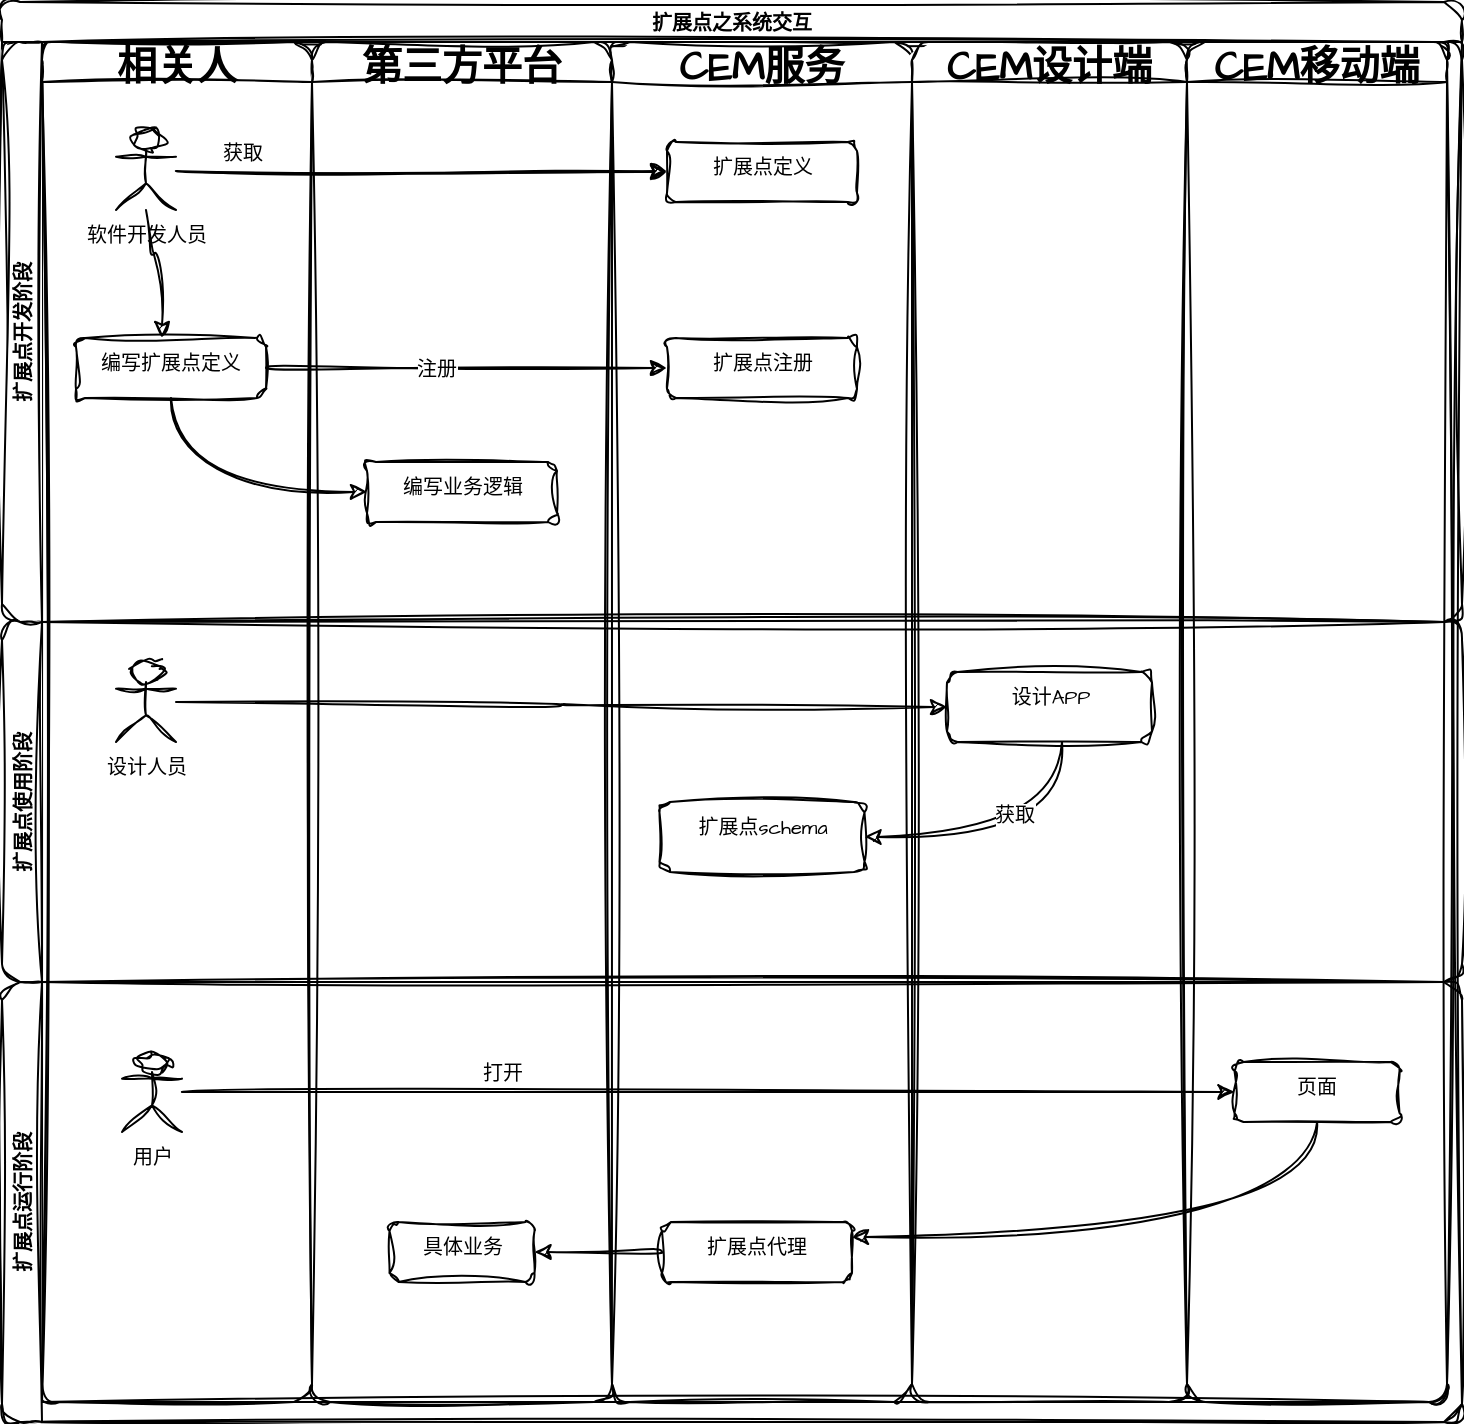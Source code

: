 <mxfile version="20.4.1" type="github">
  <diagram id="h7nDjD3gC27BBP3XfYHH" name="第 1 页">
    <mxGraphModel dx="1261" dy="819" grid="0" gridSize="10" guides="1" tooltips="1" connect="1" arrows="1" fold="1" page="1" pageScale="1" pageWidth="827" pageHeight="1169" math="0" shadow="0">
      <root>
        <mxCell id="0" />
        <mxCell id="1" parent="0" />
        <mxCell id="B_wScZPhjsCMpx-oKt7m-1" value="Pool" style="swimlane;childLayout=stackLayout;resizeParent=1;resizeParentMax=0;startSize=20;horizontal=0;horizontalStack=1;rounded=1;sketch=1;hachureGap=4;jiggle=2;fontFamily=Architects Daughter;fontSource=https%3A%2F%2Ffonts.googleapis.com%2Fcss%3Ffamily%3DArchitects%2BDaughter;fontSize=20;gradientColor=none;" vertex="1" parent="1">
          <mxGeometry x="50" y="80" width="722.5" height="680" as="geometry">
            <mxRectangle x="180" y="80" width="50" height="70" as="alternateBounds" />
          </mxGeometry>
        </mxCell>
        <mxCell id="B_wScZPhjsCMpx-oKt7m-2" value="相关人" style="swimlane;startSize=20;rounded=1;sketch=1;hachureGap=4;jiggle=2;fontFamily=Architects Daughter;fontSource=https%3A%2F%2Ffonts.googleapis.com%2Fcss%3Ffamily%3DArchitects%2BDaughter;fontSize=20;" vertex="1" parent="B_wScZPhjsCMpx-oKt7m-1">
          <mxGeometry x="20" width="135" height="680" as="geometry">
            <mxRectangle x="20" width="50" height="480" as="alternateBounds" />
          </mxGeometry>
        </mxCell>
        <mxCell id="B_wScZPhjsCMpx-oKt7m-15" value="&lt;div style=&quot;&quot;&gt;&lt;span style=&quot;background-color: initial;&quot;&gt;软件开发人员&lt;/span&gt;&lt;/div&gt;" style="shape=umlActor;verticalLabelPosition=bottom;verticalAlign=top;html=1;rounded=1;sketch=1;hachureGap=4;jiggle=2;fontFamily=Architects Daughter;fontSource=https%3A%2F%2Ffonts.googleapis.com%2Fcss%3Ffamily%3DArchitects%2BDaughter;fontSize=10;gradientColor=none;align=center;" vertex="1" parent="B_wScZPhjsCMpx-oKt7m-2">
          <mxGeometry x="37" y="44" width="30" height="40" as="geometry" />
        </mxCell>
        <mxCell id="B_wScZPhjsCMpx-oKt7m-22" value="编写扩展点定义" style="whiteSpace=wrap;html=1;fontSize=10;fontFamily=Architects Daughter;verticalAlign=top;strokeWidth=1;rounded=1;sketch=1;hachureGap=4;jiggle=2;fontSource=https%3A%2F%2Ffonts.googleapis.com%2Fcss%3Ffamily%3DArchitects%2BDaughter;gradientColor=none;" vertex="1" parent="B_wScZPhjsCMpx-oKt7m-2">
          <mxGeometry x="17" y="148" width="95" height="30" as="geometry" />
        </mxCell>
        <mxCell id="B_wScZPhjsCMpx-oKt7m-33" value="设计人员" style="shape=umlActor;verticalLabelPosition=bottom;verticalAlign=top;html=1;rounded=1;sketch=1;hachureGap=4;jiggle=2;fontFamily=Architects Daughter;fontSource=https%3A%2F%2Ffonts.googleapis.com%2Fcss%3Ffamily%3DArchitects%2BDaughter;fontSize=10;gradientColor=none;" vertex="1" parent="B_wScZPhjsCMpx-oKt7m-2">
          <mxGeometry x="37" y="310" width="30" height="40" as="geometry" />
        </mxCell>
        <mxCell id="B_wScZPhjsCMpx-oKt7m-26" value="" style="edgeStyle=orthogonalEdgeStyle;curved=1;rounded=1;sketch=1;hachureGap=4;jiggle=2;orthogonalLoop=1;jettySize=auto;html=1;fontFamily=Architects Daughter;fontSource=https%3A%2F%2Ffonts.googleapis.com%2Fcss%3Ffamily%3DArchitects%2BDaughter;fontSize=10;" edge="1" parent="B_wScZPhjsCMpx-oKt7m-2" source="B_wScZPhjsCMpx-oKt7m-15" target="B_wScZPhjsCMpx-oKt7m-22">
          <mxGeometry relative="1" as="geometry">
            <mxPoint x="140" y="155" as="sourcePoint" />
            <Array as="points">
              <mxPoint x="52" y="106" />
              <mxPoint x="60" y="106" />
            </Array>
          </mxGeometry>
        </mxCell>
        <mxCell id="B_wScZPhjsCMpx-oKt7m-42" value="用户" style="shape=umlActor;verticalLabelPosition=bottom;verticalAlign=top;html=1;rounded=1;sketch=1;hachureGap=4;jiggle=2;fontFamily=Architects Daughter;fontSource=https%3A%2F%2Ffonts.googleapis.com%2Fcss%3Ffamily%3DArchitects%2BDaughter;fontSize=10;gradientColor=none;" vertex="1" parent="B_wScZPhjsCMpx-oKt7m-2">
          <mxGeometry x="40" y="505" width="30" height="40" as="geometry" />
        </mxCell>
        <mxCell id="B_wScZPhjsCMpx-oKt7m-37" value="第三方平台" style="swimlane;startSize=20;rounded=1;sketch=1;hachureGap=4;jiggle=2;fontFamily=Architects Daughter;fontSource=https%3A%2F%2Ffonts.googleapis.com%2Fcss%3Ffamily%3DArchitects%2BDaughter;fontSize=20;" vertex="1" parent="B_wScZPhjsCMpx-oKt7m-1">
          <mxGeometry x="155" width="150" height="680" as="geometry" />
        </mxCell>
        <mxCell id="B_wScZPhjsCMpx-oKt7m-23" style="edgeStyle=orthogonalEdgeStyle;curved=1;rounded=1;sketch=1;hachureGap=4;jiggle=2;orthogonalLoop=1;jettySize=auto;html=1;exitX=0.5;exitY=1;exitDx=0;exitDy=0;fontFamily=Architects Daughter;fontSource=https%3A%2F%2Ffonts.googleapis.com%2Fcss%3Ffamily%3DArchitects%2BDaughter;fontSize=10;" edge="1" parent="B_wScZPhjsCMpx-oKt7m-37">
          <mxGeometry relative="1" as="geometry">
            <mxPoint x="65.5" y="170" as="sourcePoint" />
            <mxPoint x="65.5" y="170" as="targetPoint" />
          </mxGeometry>
        </mxCell>
        <mxCell id="B_wScZPhjsCMpx-oKt7m-39" value="编写业务逻辑" style="whiteSpace=wrap;html=1;fontSize=10;fontFamily=Architects Daughter;verticalAlign=top;strokeWidth=1;rounded=1;sketch=1;hachureGap=4;jiggle=2;fontSource=https%3A%2F%2Ffonts.googleapis.com%2Fcss%3Ffamily%3DArchitects%2BDaughter;gradientColor=none;" vertex="1" parent="B_wScZPhjsCMpx-oKt7m-37">
          <mxGeometry x="27.5" y="210" width="95" height="30" as="geometry" />
        </mxCell>
        <mxCell id="B_wScZPhjsCMpx-oKt7m-56" value="具体业务" style="whiteSpace=wrap;html=1;fontSize=10;fontFamily=Architects Daughter;verticalAlign=top;strokeWidth=1;rounded=1;sketch=1;hachureGap=4;jiggle=2;fontSource=https%3A%2F%2Ffonts.googleapis.com%2Fcss%3Ffamily%3DArchitects%2BDaughter;gradientColor=none;" vertex="1" parent="B_wScZPhjsCMpx-oKt7m-37">
          <mxGeometry x="38.75" y="590" width="72.5" height="30" as="geometry" />
        </mxCell>
        <mxCell id="B_wScZPhjsCMpx-oKt7m-3" value="CEM服务" style="swimlane;startSize=20;rounded=1;sketch=1;hachureGap=4;jiggle=2;fontFamily=Architects Daughter;fontSource=https%3A%2F%2Ffonts.googleapis.com%2Fcss%3Ffamily%3DArchitects%2BDaughter;fontSize=20;" vertex="1" parent="B_wScZPhjsCMpx-oKt7m-1">
          <mxGeometry x="305" width="150" height="680" as="geometry" />
        </mxCell>
        <mxCell id="B_wScZPhjsCMpx-oKt7m-7" value="扩展点定义" style="whiteSpace=wrap;html=1;fontSize=10;fontFamily=Architects Daughter;verticalAlign=top;strokeWidth=1;rounded=1;sketch=1;hachureGap=4;jiggle=2;fontSource=https%3A%2F%2Ffonts.googleapis.com%2Fcss%3Ffamily%3DArchitects%2BDaughter;gradientColor=none;" vertex="1" parent="B_wScZPhjsCMpx-oKt7m-3">
          <mxGeometry x="27.5" y="50" width="95" height="30" as="geometry" />
        </mxCell>
        <mxCell id="B_wScZPhjsCMpx-oKt7m-27" value="扩展点注册" style="whiteSpace=wrap;html=1;fontSize=10;fontFamily=Architects Daughter;verticalAlign=top;strokeWidth=1;rounded=1;sketch=1;hachureGap=4;jiggle=2;fontSource=https%3A%2F%2Ffonts.googleapis.com%2Fcss%3Ffamily%3DArchitects%2BDaughter;gradientColor=none;" vertex="1" parent="B_wScZPhjsCMpx-oKt7m-3">
          <mxGeometry x="27.5" y="148" width="95" height="30" as="geometry" />
        </mxCell>
        <mxCell id="B_wScZPhjsCMpx-oKt7m-53" value="扩展点代理" style="whiteSpace=wrap;html=1;fontSize=10;fontFamily=Architects Daughter;verticalAlign=top;strokeWidth=1;rounded=1;sketch=1;hachureGap=4;jiggle=2;fontSource=https%3A%2F%2Ffonts.googleapis.com%2Fcss%3Ffamily%3DArchitects%2BDaughter;gradientColor=none;" vertex="1" parent="B_wScZPhjsCMpx-oKt7m-3">
          <mxGeometry x="25" y="590" width="95" height="30" as="geometry" />
        </mxCell>
        <mxCell id="B_wScZPhjsCMpx-oKt7m-58" value="扩展点schema" style="whiteSpace=wrap;html=1;fontSize=10;fontFamily=Architects Daughter;verticalAlign=top;rounded=1;sketch=1;hachureGap=4;jiggle=2;fontSource=https%3A%2F%2Ffonts.googleapis.com%2Fcss%3Ffamily%3DArchitects%2BDaughter;gradientColor=none;" vertex="1" parent="B_wScZPhjsCMpx-oKt7m-3">
          <mxGeometry x="23.75" y="380" width="102.5" height="35" as="geometry" />
        </mxCell>
        <mxCell id="B_wScZPhjsCMpx-oKt7m-4" value="CEM设计端" style="swimlane;startSize=20;rounded=1;sketch=1;hachureGap=4;jiggle=2;fontFamily=Architects Daughter;fontSource=https%3A%2F%2Ffonts.googleapis.com%2Fcss%3Ffamily%3DArchitects%2BDaughter;fontSize=20;" vertex="1" parent="B_wScZPhjsCMpx-oKt7m-1">
          <mxGeometry x="455" width="137.5" height="680" as="geometry" />
        </mxCell>
        <mxCell id="B_wScZPhjsCMpx-oKt7m-35" value="设计APP" style="whiteSpace=wrap;html=1;fontSize=10;fontFamily=Architects Daughter;verticalAlign=top;rounded=1;sketch=1;hachureGap=4;jiggle=2;fontSource=https%3A%2F%2Ffonts.googleapis.com%2Fcss%3Ffamily%3DArchitects%2BDaughter;gradientColor=none;" vertex="1" parent="B_wScZPhjsCMpx-oKt7m-4">
          <mxGeometry x="17.5" y="315" width="102.5" height="35" as="geometry" />
        </mxCell>
        <mxCell id="B_wScZPhjsCMpx-oKt7m-5" value="CEM移动端" style="swimlane;startSize=20;rounded=1;sketch=1;hachureGap=4;jiggle=2;fontFamily=Architects Daughter;fontSource=https%3A%2F%2Ffonts.googleapis.com%2Fcss%3Ffamily%3DArchitects%2BDaughter;fontSize=20;" vertex="1" parent="B_wScZPhjsCMpx-oKt7m-1">
          <mxGeometry x="592.5" width="130" height="680" as="geometry" />
        </mxCell>
        <mxCell id="B_wScZPhjsCMpx-oKt7m-49" value="页面" style="whiteSpace=wrap;html=1;fontSize=10;fontFamily=Architects Daughter;verticalAlign=top;rounded=1;sketch=1;hachureGap=4;jiggle=2;fontSource=https%3A%2F%2Ffonts.googleapis.com%2Fcss%3Ffamily%3DArchitects%2BDaughter;gradientColor=none;" vertex="1" parent="B_wScZPhjsCMpx-oKt7m-5">
          <mxGeometry x="23.75" y="510" width="82.5" height="30" as="geometry" />
        </mxCell>
        <mxCell id="B_wScZPhjsCMpx-oKt7m-11" value="" style="edgeStyle=orthogonalEdgeStyle;curved=1;rounded=1;sketch=1;hachureGap=4;jiggle=2;orthogonalLoop=1;jettySize=auto;html=1;fontFamily=Architects Daughter;fontSource=https%3A%2F%2Ffonts.googleapis.com%2Fcss%3Ffamily%3DArchitects%2BDaughter;fontSize=10;" edge="1" parent="B_wScZPhjsCMpx-oKt7m-1" target="B_wScZPhjsCMpx-oKt7m-7">
          <mxGeometry relative="1" as="geometry">
            <mxPoint x="87" y="64.5" as="sourcePoint" />
          </mxGeometry>
        </mxCell>
        <mxCell id="B_wScZPhjsCMpx-oKt7m-12" value="" style="edgeStyle=orthogonalEdgeStyle;curved=1;rounded=1;sketch=1;hachureGap=4;jiggle=2;orthogonalLoop=1;jettySize=auto;html=1;fontFamily=Architects Daughter;fontSource=https%3A%2F%2Ffonts.googleapis.com%2Fcss%3Ffamily%3DArchitects%2BDaughter;fontSize=10;" edge="1" parent="B_wScZPhjsCMpx-oKt7m-1" target="B_wScZPhjsCMpx-oKt7m-7">
          <mxGeometry relative="1" as="geometry">
            <mxPoint x="100" y="65" as="sourcePoint" />
          </mxGeometry>
        </mxCell>
        <mxCell id="B_wScZPhjsCMpx-oKt7m-16" value="获取" style="edgeLabel;html=1;align=center;verticalAlign=middle;resizable=0;points=[];fontSize=10;fontFamily=Architects Daughter;" vertex="1" connectable="0" parent="B_wScZPhjsCMpx-oKt7m-12">
          <mxGeometry x="-0.425" y="-1" relative="1" as="geometry">
            <mxPoint x="-47" y="-12" as="offset" />
          </mxGeometry>
        </mxCell>
        <mxCell id="B_wScZPhjsCMpx-oKt7m-30" value="" style="edgeStyle=orthogonalEdgeStyle;curved=1;rounded=1;sketch=1;hachureGap=4;jiggle=2;orthogonalLoop=1;jettySize=auto;html=1;fontFamily=Architects Daughter;fontSource=https%3A%2F%2Ffonts.googleapis.com%2Fcss%3Ffamily%3DArchitects%2BDaughter;fontSize=10;" edge="1" parent="B_wScZPhjsCMpx-oKt7m-1" source="B_wScZPhjsCMpx-oKt7m-22" target="B_wScZPhjsCMpx-oKt7m-27">
          <mxGeometry relative="1" as="geometry" />
        </mxCell>
        <mxCell id="B_wScZPhjsCMpx-oKt7m-31" value="注册" style="edgeLabel;html=1;align=center;verticalAlign=middle;resizable=0;points=[];fontSize=10;fontFamily=Architects Daughter;" vertex="1" connectable="0" parent="B_wScZPhjsCMpx-oKt7m-30">
          <mxGeometry x="0.286" y="-1" relative="1" as="geometry">
            <mxPoint x="-44" y="-1" as="offset" />
          </mxGeometry>
        </mxCell>
        <mxCell id="B_wScZPhjsCMpx-oKt7m-36" value="" style="edgeStyle=orthogonalEdgeStyle;curved=1;rounded=1;sketch=1;hachureGap=4;jiggle=2;orthogonalLoop=1;jettySize=auto;html=1;fontFamily=Architects Daughter;fontSource=https%3A%2F%2Ffonts.googleapis.com%2Fcss%3Ffamily%3DArchitects%2BDaughter;fontSize=10;" edge="1" parent="B_wScZPhjsCMpx-oKt7m-1" source="B_wScZPhjsCMpx-oKt7m-33" target="B_wScZPhjsCMpx-oKt7m-35">
          <mxGeometry relative="1" as="geometry" />
        </mxCell>
        <mxCell id="B_wScZPhjsCMpx-oKt7m-40" style="edgeStyle=orthogonalEdgeStyle;curved=1;rounded=1;sketch=1;hachureGap=4;jiggle=2;orthogonalLoop=1;jettySize=auto;html=1;exitX=0.5;exitY=1;exitDx=0;exitDy=0;fontFamily=Architects Daughter;fontSource=https%3A%2F%2Ffonts.googleapis.com%2Fcss%3Ffamily%3DArchitects%2BDaughter;fontSize=10;entryX=0;entryY=0.5;entryDx=0;entryDy=0;" edge="1" parent="B_wScZPhjsCMpx-oKt7m-1" source="B_wScZPhjsCMpx-oKt7m-22" target="B_wScZPhjsCMpx-oKt7m-39">
          <mxGeometry relative="1" as="geometry">
            <mxPoint x="84.5" y="193" as="sourcePoint" />
            <mxPoint x="169.5" y="225" as="targetPoint" />
            <Array as="points">
              <mxPoint x="85" y="225" />
            </Array>
          </mxGeometry>
        </mxCell>
        <mxCell id="B_wScZPhjsCMpx-oKt7m-51" value="" style="edgeStyle=orthogonalEdgeStyle;curved=1;rounded=1;sketch=1;hachureGap=4;jiggle=2;orthogonalLoop=1;jettySize=auto;html=1;fontFamily=Architects Daughter;fontSource=https%3A%2F%2Ffonts.googleapis.com%2Fcss%3Ffamily%3DArchitects%2BDaughter;fontSize=10;fontColor=none;" edge="1" parent="B_wScZPhjsCMpx-oKt7m-1" source="B_wScZPhjsCMpx-oKt7m-42" target="B_wScZPhjsCMpx-oKt7m-49">
          <mxGeometry relative="1" as="geometry">
            <mxPoint x="135" y="530" as="targetPoint" />
          </mxGeometry>
        </mxCell>
        <mxCell id="B_wScZPhjsCMpx-oKt7m-52" value="打开" style="edgeLabel;html=1;align=center;verticalAlign=middle;resizable=0;points=[];fontSize=10;fontFamily=Architects Daughter;fontColor=none;" vertex="1" connectable="0" parent="B_wScZPhjsCMpx-oKt7m-51">
          <mxGeometry x="-0.268" y="3" relative="1" as="geometry">
            <mxPoint x="-33" y="-7" as="offset" />
          </mxGeometry>
        </mxCell>
        <mxCell id="B_wScZPhjsCMpx-oKt7m-55" value="" style="edgeStyle=orthogonalEdgeStyle;curved=1;rounded=1;sketch=1;hachureGap=4;jiggle=2;orthogonalLoop=1;jettySize=auto;html=1;fontFamily=Architects Daughter;fontSource=https%3A%2F%2Ffonts.googleapis.com%2Fcss%3Ffamily%3DArchitects%2BDaughter;fontSize=10;fontColor=none;entryX=1;entryY=0.25;entryDx=0;entryDy=0;" edge="1" parent="B_wScZPhjsCMpx-oKt7m-1" source="B_wScZPhjsCMpx-oKt7m-49" target="B_wScZPhjsCMpx-oKt7m-53">
          <mxGeometry relative="1" as="geometry">
            <mxPoint x="657.5" y="605" as="targetPoint" />
            <Array as="points">
              <mxPoint x="658" y="598" />
            </Array>
          </mxGeometry>
        </mxCell>
        <mxCell id="B_wScZPhjsCMpx-oKt7m-57" value="" style="edgeStyle=orthogonalEdgeStyle;curved=1;rounded=1;sketch=1;hachureGap=4;jiggle=2;orthogonalLoop=1;jettySize=auto;html=1;fontFamily=Architects Daughter;fontSource=https%3A%2F%2Ffonts.googleapis.com%2Fcss%3Ffamily%3DArchitects%2BDaughter;fontSize=10;fontColor=none;" edge="1" parent="B_wScZPhjsCMpx-oKt7m-1" source="B_wScZPhjsCMpx-oKt7m-53" target="B_wScZPhjsCMpx-oKt7m-56">
          <mxGeometry relative="1" as="geometry" />
        </mxCell>
        <mxCell id="B_wScZPhjsCMpx-oKt7m-60" value="" style="edgeStyle=orthogonalEdgeStyle;curved=1;rounded=1;sketch=1;hachureGap=4;jiggle=2;orthogonalLoop=1;jettySize=auto;html=1;fontFamily=Architects Daughter;fontSource=https%3A%2F%2Ffonts.googleapis.com%2Fcss%3Ffamily%3DArchitects%2BDaughter;fontSize=10;fontColor=none;entryX=1;entryY=0.5;entryDx=0;entryDy=0;" edge="1" parent="B_wScZPhjsCMpx-oKt7m-1" source="B_wScZPhjsCMpx-oKt7m-35" target="B_wScZPhjsCMpx-oKt7m-58">
          <mxGeometry relative="1" as="geometry">
            <mxPoint x="523.8" y="417.5" as="targetPoint" />
            <Array as="points">
              <mxPoint x="530" y="398" />
            </Array>
          </mxGeometry>
        </mxCell>
        <mxCell id="B_wScZPhjsCMpx-oKt7m-61" value="获取" style="edgeLabel;html=1;align=center;verticalAlign=middle;resizable=0;points=[];fontSize=10;fontFamily=Architects Daughter;fontColor=none;" vertex="1" connectable="0" parent="B_wScZPhjsCMpx-oKt7m-60">
          <mxGeometry x="-0.009" y="-12" relative="1" as="geometry">
            <mxPoint x="1" as="offset" />
          </mxGeometry>
        </mxCell>
        <mxCell id="B_wScZPhjsCMpx-oKt7m-63" value="扩展点之系统交互" style="swimlane;childLayout=stackLayout;resizeParent=1;resizeParentMax=0;horizontal=1;startSize=20;horizontalStack=0;rounded=1;sketch=1;hachureGap=4;jiggle=2;fontFamily=Architects Daughter;fontSource=https%3A%2F%2Ffonts.googleapis.com%2Fcss%3Ffamily%3DArchitects%2BDaughter;fontSize=10;fontColor=none;gradientColor=none;" vertex="1" parent="1">
          <mxGeometry x="50" y="60" width="730" height="710" as="geometry">
            <mxRectangle x="300" y="210" width="60" height="30" as="alternateBounds" />
          </mxGeometry>
        </mxCell>
        <mxCell id="B_wScZPhjsCMpx-oKt7m-64" value="扩展点开发阶段" style="swimlane;startSize=20;horizontal=0;rounded=1;sketch=1;hachureGap=4;jiggle=2;fontFamily=Architects Daughter;fontSource=https%3A%2F%2Ffonts.googleapis.com%2Fcss%3Ffamily%3DArchitects%2BDaughter;fontSize=10;fontColor=none;gradientColor=none;" vertex="1" parent="B_wScZPhjsCMpx-oKt7m-63">
          <mxGeometry y="20" width="730" height="290" as="geometry" />
        </mxCell>
        <mxCell id="B_wScZPhjsCMpx-oKt7m-65" value="扩展点使用阶段" style="swimlane;startSize=20;horizontal=0;rounded=1;sketch=1;hachureGap=4;jiggle=2;fontFamily=Architects Daughter;fontSource=https%3A%2F%2Ffonts.googleapis.com%2Fcss%3Ffamily%3DArchitects%2BDaughter;fontSize=10;fontColor=none;gradientColor=none;" vertex="1" parent="B_wScZPhjsCMpx-oKt7m-63">
          <mxGeometry y="310" width="730" height="180" as="geometry" />
        </mxCell>
        <mxCell id="B_wScZPhjsCMpx-oKt7m-66" value="扩展点运行阶段" style="swimlane;startSize=20;horizontal=0;rounded=1;sketch=1;hachureGap=4;jiggle=2;fontFamily=Architects Daughter;fontSource=https%3A%2F%2Ffonts.googleapis.com%2Fcss%3Ffamily%3DArchitects%2BDaughter;fontSize=10;fontColor=none;gradientColor=none;" vertex="1" parent="B_wScZPhjsCMpx-oKt7m-63">
          <mxGeometry y="490" width="730" height="220" as="geometry" />
        </mxCell>
      </root>
    </mxGraphModel>
  </diagram>
</mxfile>
